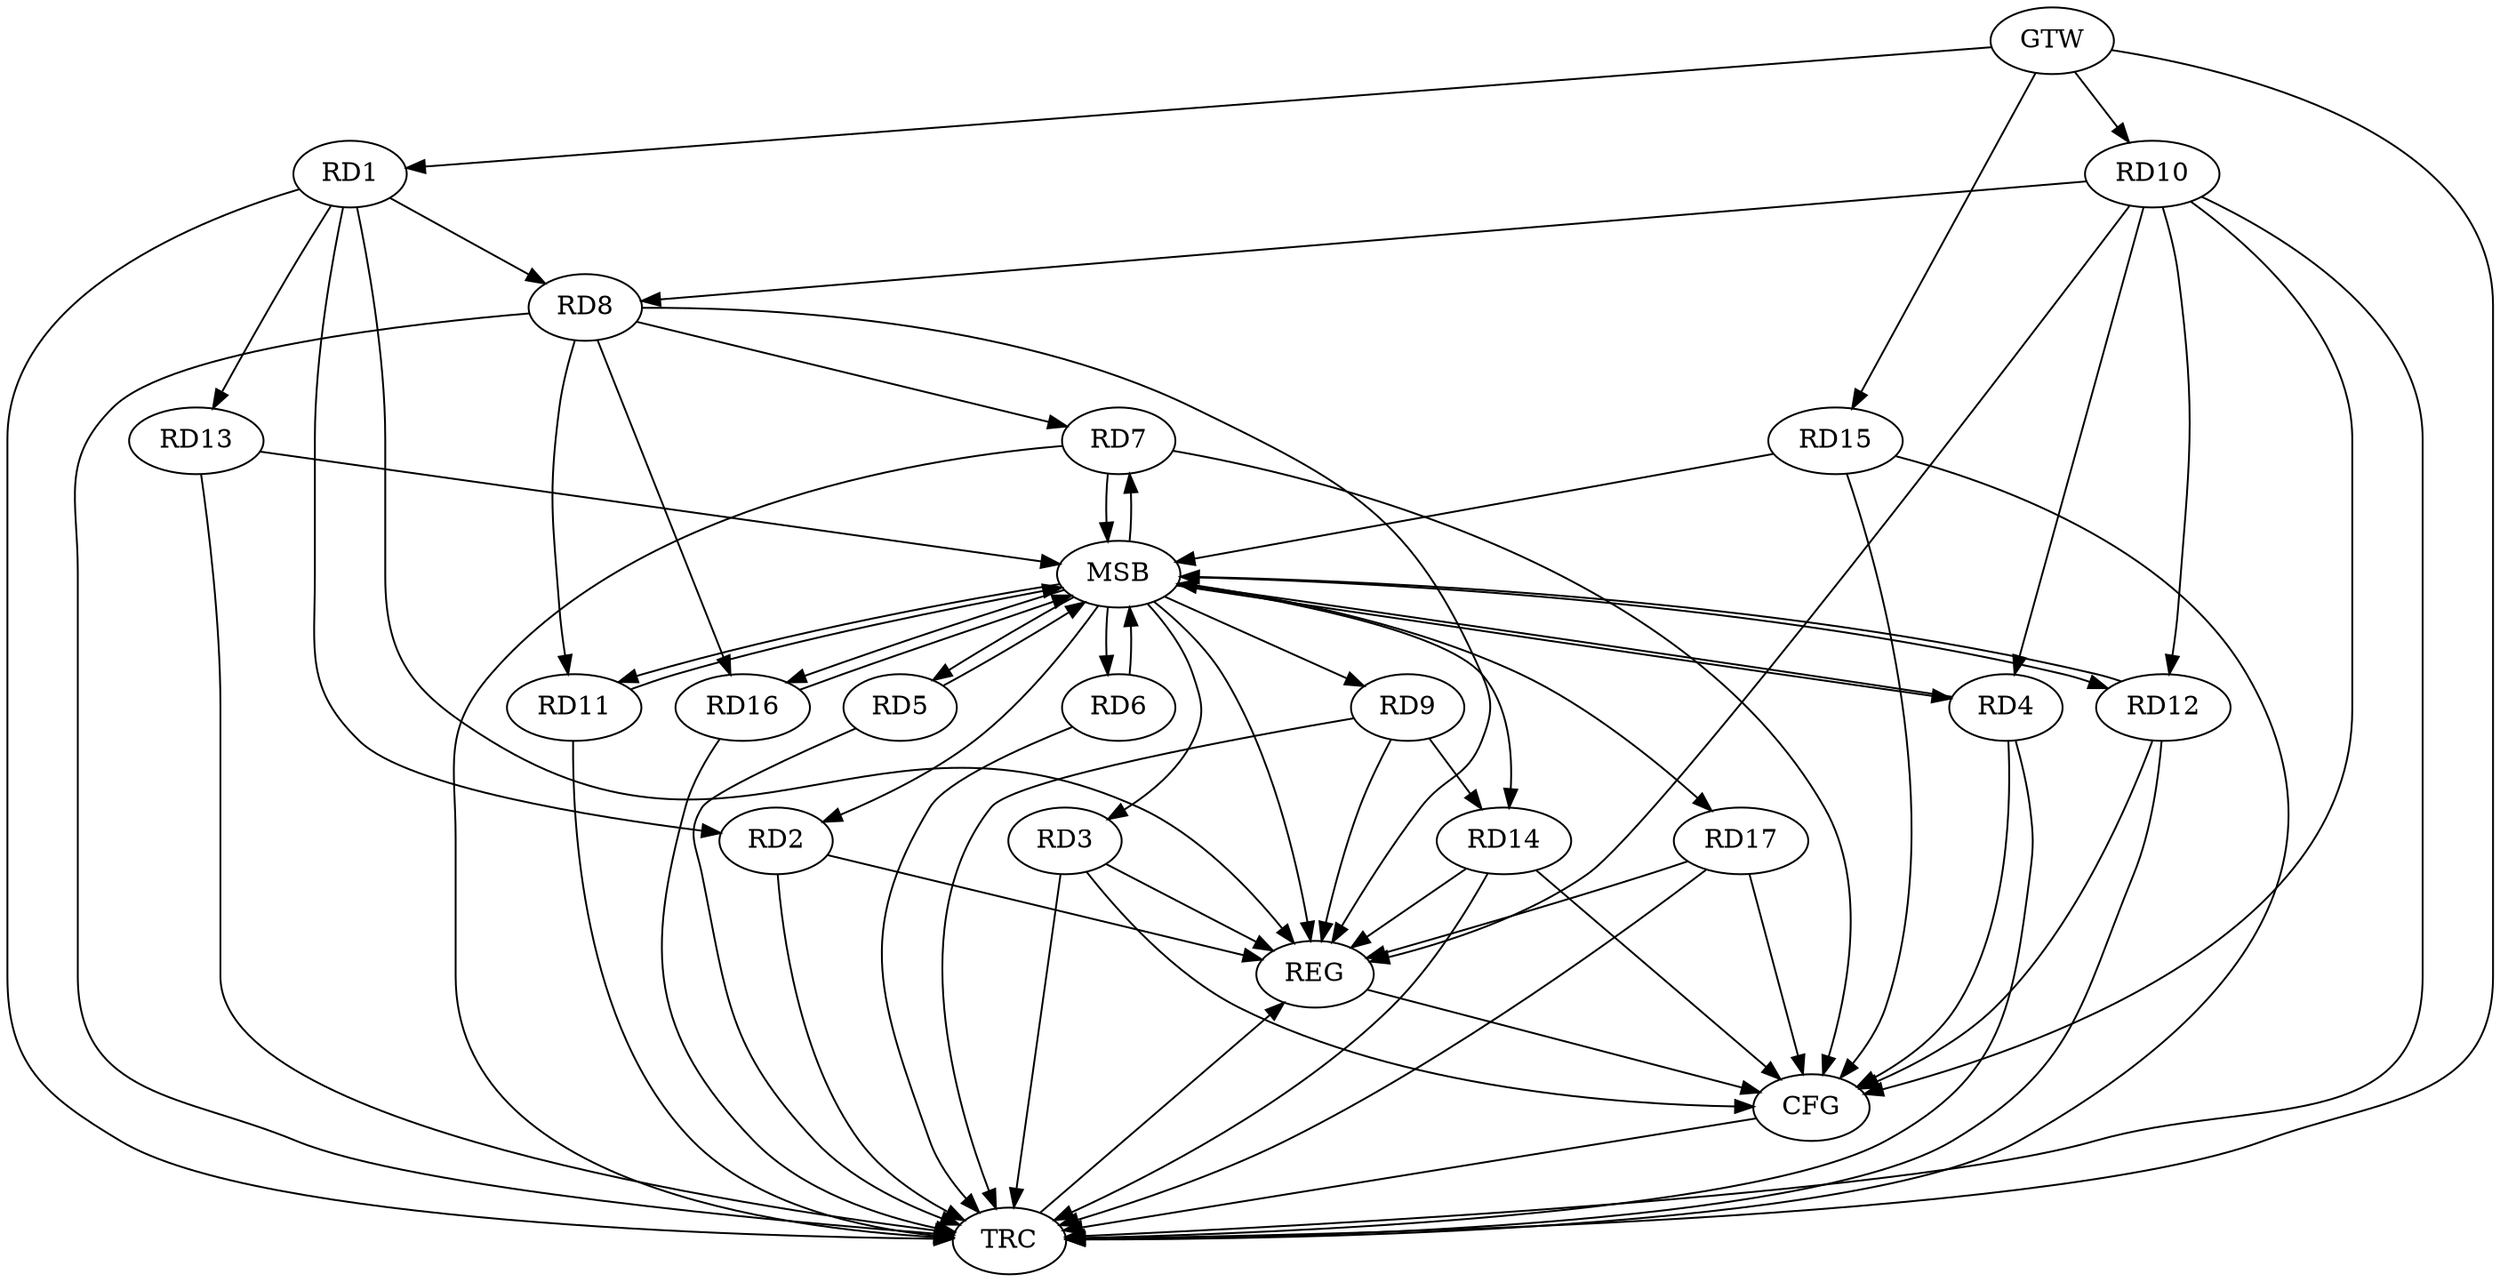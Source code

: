 strict digraph G {
  RD1 [ label="RD1" ];
  RD2 [ label="RD2" ];
  RD3 [ label="RD3" ];
  RD4 [ label="RD4" ];
  RD5 [ label="RD5" ];
  RD6 [ label="RD6" ];
  RD7 [ label="RD7" ];
  RD8 [ label="RD8" ];
  RD9 [ label="RD9" ];
  RD10 [ label="RD10" ];
  RD11 [ label="RD11" ];
  RD12 [ label="RD12" ];
  RD13 [ label="RD13" ];
  RD14 [ label="RD14" ];
  RD15 [ label="RD15" ];
  RD16 [ label="RD16" ];
  RD17 [ label="RD17" ];
  GTW [ label="GTW" ];
  REG [ label="REG" ];
  MSB [ label="MSB" ];
  CFG [ label="CFG" ];
  TRC [ label="TRC" ];
  RD1 -> RD2;
  RD1 -> RD8;
  RD1 -> RD13;
  RD10 -> RD4;
  RD8 -> RD7;
  RD10 -> RD8;
  RD8 -> RD11;
  RD8 -> RD16;
  RD9 -> RD14;
  RD10 -> RD12;
  GTW -> RD1;
  GTW -> RD10;
  GTW -> RD15;
  RD1 -> REG;
  RD2 -> REG;
  RD3 -> REG;
  RD8 -> REG;
  RD9 -> REG;
  RD10 -> REG;
  RD14 -> REG;
  RD17 -> REG;
  RD4 -> MSB;
  MSB -> RD6;
  MSB -> RD11;
  MSB -> REG;
  RD5 -> MSB;
  MSB -> RD2;
  RD6 -> MSB;
  MSB -> RD12;
  MSB -> RD17;
  RD7 -> MSB;
  MSB -> RD5;
  MSB -> RD16;
  RD11 -> MSB;
  MSB -> RD3;
  MSB -> RD4;
  MSB -> RD14;
  RD12 -> MSB;
  RD13 -> MSB;
  RD15 -> MSB;
  MSB -> RD7;
  RD16 -> MSB;
  MSB -> RD9;
  RD12 -> CFG;
  RD10 -> CFG;
  RD14 -> CFG;
  RD15 -> CFG;
  RD17 -> CFG;
  RD7 -> CFG;
  RD4 -> CFG;
  RD3 -> CFG;
  REG -> CFG;
  RD1 -> TRC;
  RD2 -> TRC;
  RD3 -> TRC;
  RD4 -> TRC;
  RD5 -> TRC;
  RD6 -> TRC;
  RD7 -> TRC;
  RD8 -> TRC;
  RD9 -> TRC;
  RD10 -> TRC;
  RD11 -> TRC;
  RD12 -> TRC;
  RD13 -> TRC;
  RD14 -> TRC;
  RD15 -> TRC;
  RD16 -> TRC;
  RD17 -> TRC;
  GTW -> TRC;
  CFG -> TRC;
  TRC -> REG;
}
